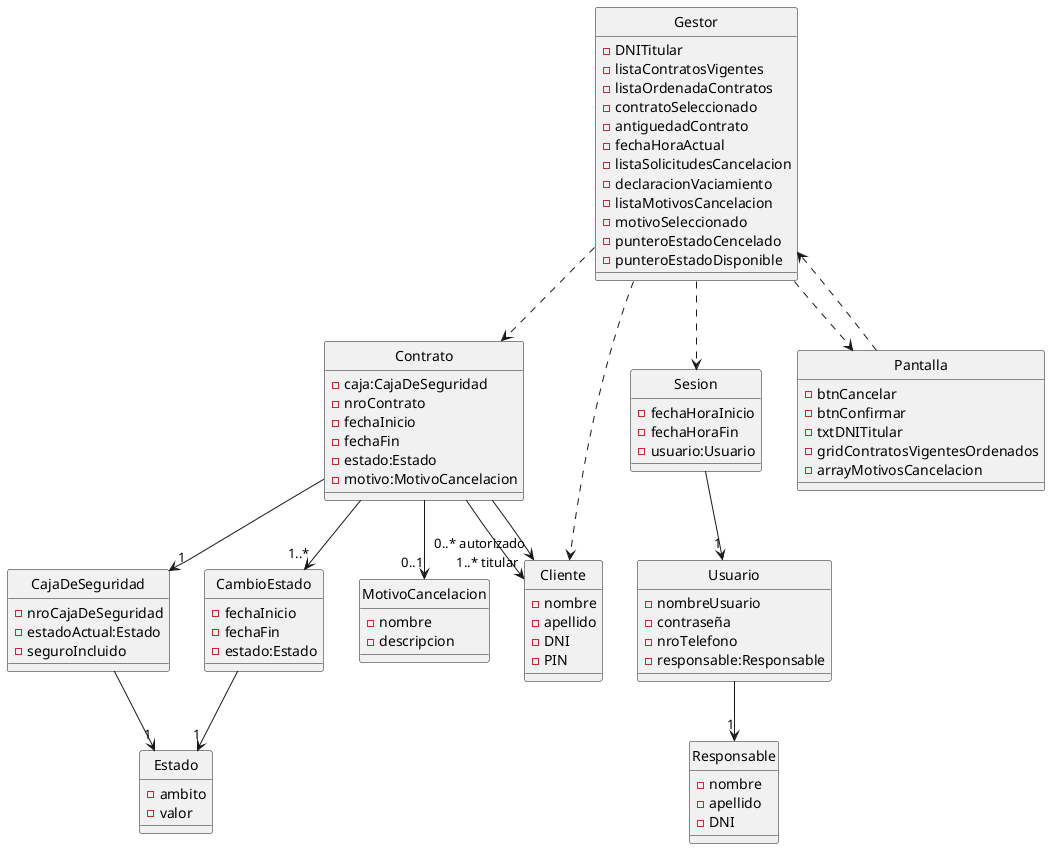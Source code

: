 @startuml
hide circle 
class CajaDeSeguridad{
    -nroCajaDeSeguridad
    -estadoActual:Estado
    -seguroIncluido

}


class Contrato{
    -caja:CajaDeSeguridad
    -nroContrato
    -fechaInicio
    -fechaFin
    -estado:Estado
-motivo:MotivoCancelacion
}


class CambioEstado{
    -fechaInicio 
    -fechaFin
    -estado:Estado

}
class Estado{
    - ambito
    - valor

}


class Cliente{
    -nombre
    -apellido
    -DNI 
    -PIN 
}
'class Rol{}

class Sesion{
    -fechaHoraInicio
    -fechaHoraFin
    -usuario:Usuario
}
class Usuario{
    -nombreUsuario
    -contraseña
    -nroTelefono
    -responsable:Responsable
}
class Responsable{
    -nombre
    -apellido 
    -DNI
}



class MotivoCancelacion{
    - nombre 
    - descripcion
}





'esto va a depender de la plantilla que toque
class Gestor{
-DNITitular
-listaContratosVigentes
-listaOrdenadaContratos
-contratoSeleccionado
-antiguedadContrato
-fechaHoraActual
-listaSolicitudesCancelacion
-declaracionVaciamiento
-listaMotivosCancelacion
-motivoSeleccionado
-punteroEstadoCencelado
-punteroEstadoDisponible

} 
class Pantalla{
-btnCancelar
-btnConfirmar
-txtDNITitular
-gridContratosVigentesOrdenados
-arrayMotivosCancelacion

}


CajaDeSeguridad --> "1" Estado

'Contrato o--> "1..*" DetalleContrato
'DetalleContrato --> "1..*" Cliente
Contrato --> "1..* titular" Cliente 
Contrato -->"0..* autorizado" Cliente
Contrato --> "1" CajaDeSeguridad

Contrato --> "1..*" CambioEstado
CambioEstado --> "1" Estado


Sesion --> "1" Usuario
Usuario --> "1" Responsable

Contrato--> "0..1" MotivoCancelacion

Gestor ..> Sesion
Gestor ..> Pantalla
Pantalla ..> Gestor
Gestor..> Contrato
Gestor ..> Cliente
@enduml